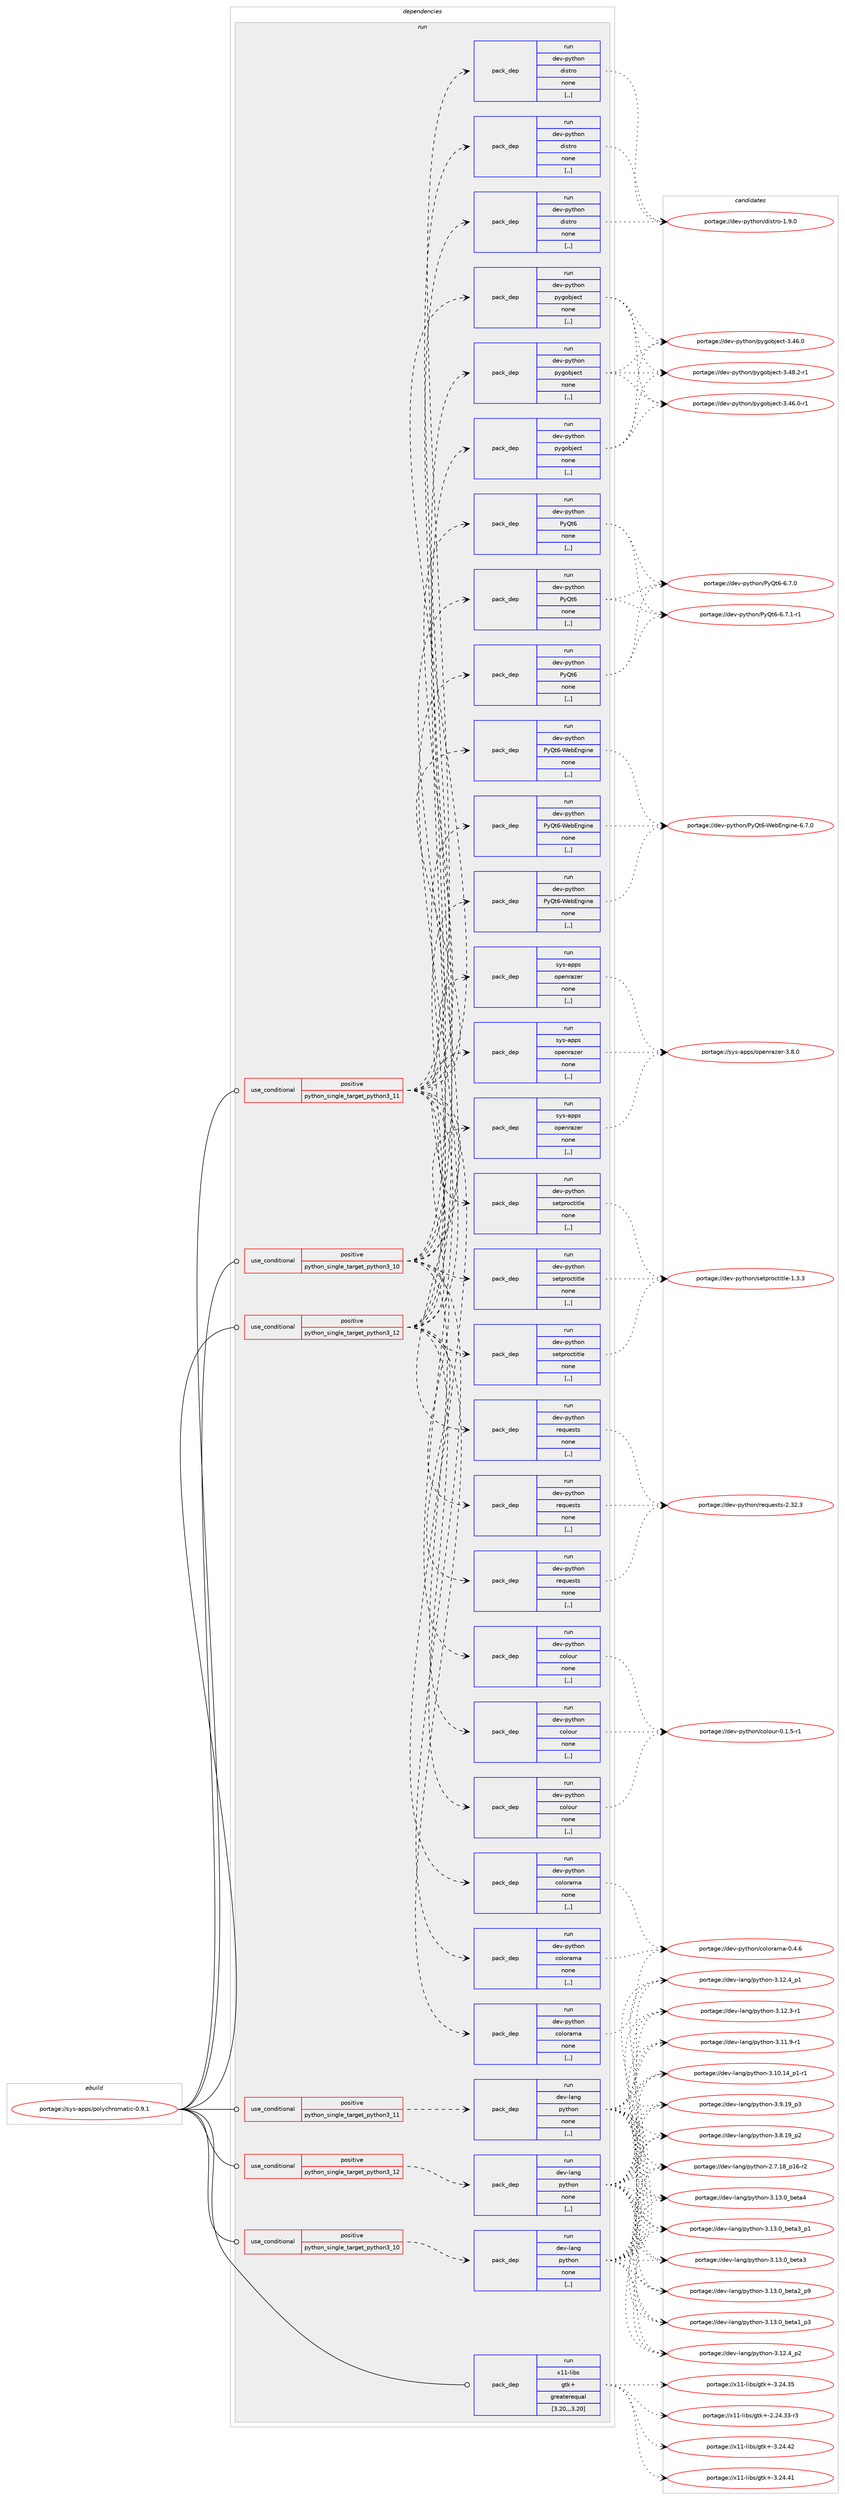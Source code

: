 digraph prolog {

# *************
# Graph options
# *************

newrank=true;
concentrate=true;
compound=true;
graph [rankdir=LR,fontname=Helvetica,fontsize=10,ranksep=1.5];#, ranksep=2.5, nodesep=0.2];
edge  [arrowhead=vee];
node  [fontname=Helvetica,fontsize=10];

# **********
# The ebuild
# **********

subgraph cluster_leftcol {
color=gray;
label=<<i>ebuild</i>>;
id [label="portage://sys-apps/polychromatic-0.9.1", color=red, width=4, href="../sys-apps/polychromatic-0.9.1.svg"];
}

# ****************
# The dependencies
# ****************

subgraph cluster_midcol {
color=gray;
label=<<i>dependencies</i>>;
subgraph cluster_compile {
fillcolor="#eeeeee";
style=filled;
label=<<i>compile</i>>;
}
subgraph cluster_compileandrun {
fillcolor="#eeeeee";
style=filled;
label=<<i>compile and run</i>>;
}
subgraph cluster_run {
fillcolor="#eeeeee";
style=filled;
label=<<i>run</i>>;
subgraph cond111744 {
dependency422533 [label=<<TABLE BORDER="0" CELLBORDER="1" CELLSPACING="0" CELLPADDING="4"><TR><TD ROWSPAN="3" CELLPADDING="10">use_conditional</TD></TR><TR><TD>positive</TD></TR><TR><TD>python_single_target_python3_10</TD></TR></TABLE>>, shape=none, color=red];
subgraph pack307866 {
dependency422534 [label=<<TABLE BORDER="0" CELLBORDER="1" CELLSPACING="0" CELLPADDING="4" WIDTH="220"><TR><TD ROWSPAN="6" CELLPADDING="30">pack_dep</TD></TR><TR><TD WIDTH="110">run</TD></TR><TR><TD>dev-lang</TD></TR><TR><TD>python</TD></TR><TR><TD>none</TD></TR><TR><TD>[,,]</TD></TR></TABLE>>, shape=none, color=blue];
}
dependency422533:e -> dependency422534:w [weight=20,style="dashed",arrowhead="vee"];
}
id:e -> dependency422533:w [weight=20,style="solid",arrowhead="odot"];
subgraph cond111745 {
dependency422535 [label=<<TABLE BORDER="0" CELLBORDER="1" CELLSPACING="0" CELLPADDING="4"><TR><TD ROWSPAN="3" CELLPADDING="10">use_conditional</TD></TR><TR><TD>positive</TD></TR><TR><TD>python_single_target_python3_10</TD></TR></TABLE>>, shape=none, color=red];
subgraph pack307867 {
dependency422536 [label=<<TABLE BORDER="0" CELLBORDER="1" CELLSPACING="0" CELLPADDING="4" WIDTH="220"><TR><TD ROWSPAN="6" CELLPADDING="30">pack_dep</TD></TR><TR><TD WIDTH="110">run</TD></TR><TR><TD>dev-python</TD></TR><TR><TD>PyQt6-WebEngine</TD></TR><TR><TD>none</TD></TR><TR><TD>[,,]</TD></TR></TABLE>>, shape=none, color=blue];
}
dependency422535:e -> dependency422536:w [weight=20,style="dashed",arrowhead="vee"];
subgraph pack307868 {
dependency422537 [label=<<TABLE BORDER="0" CELLBORDER="1" CELLSPACING="0" CELLPADDING="4" WIDTH="220"><TR><TD ROWSPAN="6" CELLPADDING="30">pack_dep</TD></TR><TR><TD WIDTH="110">run</TD></TR><TR><TD>dev-python</TD></TR><TR><TD>PyQt6</TD></TR><TR><TD>none</TD></TR><TR><TD>[,,]</TD></TR></TABLE>>, shape=none, color=blue];
}
dependency422535:e -> dependency422537:w [weight=20,style="dashed",arrowhead="vee"];
subgraph pack307869 {
dependency422538 [label=<<TABLE BORDER="0" CELLBORDER="1" CELLSPACING="0" CELLPADDING="4" WIDTH="220"><TR><TD ROWSPAN="6" CELLPADDING="30">pack_dep</TD></TR><TR><TD WIDTH="110">run</TD></TR><TR><TD>dev-python</TD></TR><TR><TD>colorama</TD></TR><TR><TD>none</TD></TR><TR><TD>[,,]</TD></TR></TABLE>>, shape=none, color=blue];
}
dependency422535:e -> dependency422538:w [weight=20,style="dashed",arrowhead="vee"];
subgraph pack307870 {
dependency422539 [label=<<TABLE BORDER="0" CELLBORDER="1" CELLSPACING="0" CELLPADDING="4" WIDTH="220"><TR><TD ROWSPAN="6" CELLPADDING="30">pack_dep</TD></TR><TR><TD WIDTH="110">run</TD></TR><TR><TD>dev-python</TD></TR><TR><TD>colour</TD></TR><TR><TD>none</TD></TR><TR><TD>[,,]</TD></TR></TABLE>>, shape=none, color=blue];
}
dependency422535:e -> dependency422539:w [weight=20,style="dashed",arrowhead="vee"];
subgraph pack307871 {
dependency422540 [label=<<TABLE BORDER="0" CELLBORDER="1" CELLSPACING="0" CELLPADDING="4" WIDTH="220"><TR><TD ROWSPAN="6" CELLPADDING="30">pack_dep</TD></TR><TR><TD WIDTH="110">run</TD></TR><TR><TD>dev-python</TD></TR><TR><TD>distro</TD></TR><TR><TD>none</TD></TR><TR><TD>[,,]</TD></TR></TABLE>>, shape=none, color=blue];
}
dependency422535:e -> dependency422540:w [weight=20,style="dashed",arrowhead="vee"];
subgraph pack307872 {
dependency422541 [label=<<TABLE BORDER="0" CELLBORDER="1" CELLSPACING="0" CELLPADDING="4" WIDTH="220"><TR><TD ROWSPAN="6" CELLPADDING="30">pack_dep</TD></TR><TR><TD WIDTH="110">run</TD></TR><TR><TD>dev-python</TD></TR><TR><TD>pygobject</TD></TR><TR><TD>none</TD></TR><TR><TD>[,,]</TD></TR></TABLE>>, shape=none, color=blue];
}
dependency422535:e -> dependency422541:w [weight=20,style="dashed",arrowhead="vee"];
subgraph pack307873 {
dependency422542 [label=<<TABLE BORDER="0" CELLBORDER="1" CELLSPACING="0" CELLPADDING="4" WIDTH="220"><TR><TD ROWSPAN="6" CELLPADDING="30">pack_dep</TD></TR><TR><TD WIDTH="110">run</TD></TR><TR><TD>dev-python</TD></TR><TR><TD>requests</TD></TR><TR><TD>none</TD></TR><TR><TD>[,,]</TD></TR></TABLE>>, shape=none, color=blue];
}
dependency422535:e -> dependency422542:w [weight=20,style="dashed",arrowhead="vee"];
subgraph pack307874 {
dependency422543 [label=<<TABLE BORDER="0" CELLBORDER="1" CELLSPACING="0" CELLPADDING="4" WIDTH="220"><TR><TD ROWSPAN="6" CELLPADDING="30">pack_dep</TD></TR><TR><TD WIDTH="110">run</TD></TR><TR><TD>dev-python</TD></TR><TR><TD>setproctitle</TD></TR><TR><TD>none</TD></TR><TR><TD>[,,]</TD></TR></TABLE>>, shape=none, color=blue];
}
dependency422535:e -> dependency422543:w [weight=20,style="dashed",arrowhead="vee"];
subgraph pack307875 {
dependency422544 [label=<<TABLE BORDER="0" CELLBORDER="1" CELLSPACING="0" CELLPADDING="4" WIDTH="220"><TR><TD ROWSPAN="6" CELLPADDING="30">pack_dep</TD></TR><TR><TD WIDTH="110">run</TD></TR><TR><TD>sys-apps</TD></TR><TR><TD>openrazer</TD></TR><TR><TD>none</TD></TR><TR><TD>[,,]</TD></TR></TABLE>>, shape=none, color=blue];
}
dependency422535:e -> dependency422544:w [weight=20,style="dashed",arrowhead="vee"];
}
id:e -> dependency422535:w [weight=20,style="solid",arrowhead="odot"];
subgraph cond111746 {
dependency422545 [label=<<TABLE BORDER="0" CELLBORDER="1" CELLSPACING="0" CELLPADDING="4"><TR><TD ROWSPAN="3" CELLPADDING="10">use_conditional</TD></TR><TR><TD>positive</TD></TR><TR><TD>python_single_target_python3_11</TD></TR></TABLE>>, shape=none, color=red];
subgraph pack307876 {
dependency422546 [label=<<TABLE BORDER="0" CELLBORDER="1" CELLSPACING="0" CELLPADDING="4" WIDTH="220"><TR><TD ROWSPAN="6" CELLPADDING="30">pack_dep</TD></TR><TR><TD WIDTH="110">run</TD></TR><TR><TD>dev-lang</TD></TR><TR><TD>python</TD></TR><TR><TD>none</TD></TR><TR><TD>[,,]</TD></TR></TABLE>>, shape=none, color=blue];
}
dependency422545:e -> dependency422546:w [weight=20,style="dashed",arrowhead="vee"];
}
id:e -> dependency422545:w [weight=20,style="solid",arrowhead="odot"];
subgraph cond111747 {
dependency422547 [label=<<TABLE BORDER="0" CELLBORDER="1" CELLSPACING="0" CELLPADDING="4"><TR><TD ROWSPAN="3" CELLPADDING="10">use_conditional</TD></TR><TR><TD>positive</TD></TR><TR><TD>python_single_target_python3_11</TD></TR></TABLE>>, shape=none, color=red];
subgraph pack307877 {
dependency422548 [label=<<TABLE BORDER="0" CELLBORDER="1" CELLSPACING="0" CELLPADDING="4" WIDTH="220"><TR><TD ROWSPAN="6" CELLPADDING="30">pack_dep</TD></TR><TR><TD WIDTH="110">run</TD></TR><TR><TD>dev-python</TD></TR><TR><TD>PyQt6-WebEngine</TD></TR><TR><TD>none</TD></TR><TR><TD>[,,]</TD></TR></TABLE>>, shape=none, color=blue];
}
dependency422547:e -> dependency422548:w [weight=20,style="dashed",arrowhead="vee"];
subgraph pack307878 {
dependency422549 [label=<<TABLE BORDER="0" CELLBORDER="1" CELLSPACING="0" CELLPADDING="4" WIDTH="220"><TR><TD ROWSPAN="6" CELLPADDING="30">pack_dep</TD></TR><TR><TD WIDTH="110">run</TD></TR><TR><TD>dev-python</TD></TR><TR><TD>PyQt6</TD></TR><TR><TD>none</TD></TR><TR><TD>[,,]</TD></TR></TABLE>>, shape=none, color=blue];
}
dependency422547:e -> dependency422549:w [weight=20,style="dashed",arrowhead="vee"];
subgraph pack307879 {
dependency422550 [label=<<TABLE BORDER="0" CELLBORDER="1" CELLSPACING="0" CELLPADDING="4" WIDTH="220"><TR><TD ROWSPAN="6" CELLPADDING="30">pack_dep</TD></TR><TR><TD WIDTH="110">run</TD></TR><TR><TD>dev-python</TD></TR><TR><TD>colorama</TD></TR><TR><TD>none</TD></TR><TR><TD>[,,]</TD></TR></TABLE>>, shape=none, color=blue];
}
dependency422547:e -> dependency422550:w [weight=20,style="dashed",arrowhead="vee"];
subgraph pack307880 {
dependency422551 [label=<<TABLE BORDER="0" CELLBORDER="1" CELLSPACING="0" CELLPADDING="4" WIDTH="220"><TR><TD ROWSPAN="6" CELLPADDING="30">pack_dep</TD></TR><TR><TD WIDTH="110">run</TD></TR><TR><TD>dev-python</TD></TR><TR><TD>colour</TD></TR><TR><TD>none</TD></TR><TR><TD>[,,]</TD></TR></TABLE>>, shape=none, color=blue];
}
dependency422547:e -> dependency422551:w [weight=20,style="dashed",arrowhead="vee"];
subgraph pack307881 {
dependency422552 [label=<<TABLE BORDER="0" CELLBORDER="1" CELLSPACING="0" CELLPADDING="4" WIDTH="220"><TR><TD ROWSPAN="6" CELLPADDING="30">pack_dep</TD></TR><TR><TD WIDTH="110">run</TD></TR><TR><TD>dev-python</TD></TR><TR><TD>distro</TD></TR><TR><TD>none</TD></TR><TR><TD>[,,]</TD></TR></TABLE>>, shape=none, color=blue];
}
dependency422547:e -> dependency422552:w [weight=20,style="dashed",arrowhead="vee"];
subgraph pack307882 {
dependency422553 [label=<<TABLE BORDER="0" CELLBORDER="1" CELLSPACING="0" CELLPADDING="4" WIDTH="220"><TR><TD ROWSPAN="6" CELLPADDING="30">pack_dep</TD></TR><TR><TD WIDTH="110">run</TD></TR><TR><TD>dev-python</TD></TR><TR><TD>pygobject</TD></TR><TR><TD>none</TD></TR><TR><TD>[,,]</TD></TR></TABLE>>, shape=none, color=blue];
}
dependency422547:e -> dependency422553:w [weight=20,style="dashed",arrowhead="vee"];
subgraph pack307883 {
dependency422554 [label=<<TABLE BORDER="0" CELLBORDER="1" CELLSPACING="0" CELLPADDING="4" WIDTH="220"><TR><TD ROWSPAN="6" CELLPADDING="30">pack_dep</TD></TR><TR><TD WIDTH="110">run</TD></TR><TR><TD>dev-python</TD></TR><TR><TD>requests</TD></TR><TR><TD>none</TD></TR><TR><TD>[,,]</TD></TR></TABLE>>, shape=none, color=blue];
}
dependency422547:e -> dependency422554:w [weight=20,style="dashed",arrowhead="vee"];
subgraph pack307884 {
dependency422555 [label=<<TABLE BORDER="0" CELLBORDER="1" CELLSPACING="0" CELLPADDING="4" WIDTH="220"><TR><TD ROWSPAN="6" CELLPADDING="30">pack_dep</TD></TR><TR><TD WIDTH="110">run</TD></TR><TR><TD>dev-python</TD></TR><TR><TD>setproctitle</TD></TR><TR><TD>none</TD></TR><TR><TD>[,,]</TD></TR></TABLE>>, shape=none, color=blue];
}
dependency422547:e -> dependency422555:w [weight=20,style="dashed",arrowhead="vee"];
subgraph pack307885 {
dependency422556 [label=<<TABLE BORDER="0" CELLBORDER="1" CELLSPACING="0" CELLPADDING="4" WIDTH="220"><TR><TD ROWSPAN="6" CELLPADDING="30">pack_dep</TD></TR><TR><TD WIDTH="110">run</TD></TR><TR><TD>sys-apps</TD></TR><TR><TD>openrazer</TD></TR><TR><TD>none</TD></TR><TR><TD>[,,]</TD></TR></TABLE>>, shape=none, color=blue];
}
dependency422547:e -> dependency422556:w [weight=20,style="dashed",arrowhead="vee"];
}
id:e -> dependency422547:w [weight=20,style="solid",arrowhead="odot"];
subgraph cond111748 {
dependency422557 [label=<<TABLE BORDER="0" CELLBORDER="1" CELLSPACING="0" CELLPADDING="4"><TR><TD ROWSPAN="3" CELLPADDING="10">use_conditional</TD></TR><TR><TD>positive</TD></TR><TR><TD>python_single_target_python3_12</TD></TR></TABLE>>, shape=none, color=red];
subgraph pack307886 {
dependency422558 [label=<<TABLE BORDER="0" CELLBORDER="1" CELLSPACING="0" CELLPADDING="4" WIDTH="220"><TR><TD ROWSPAN="6" CELLPADDING="30">pack_dep</TD></TR><TR><TD WIDTH="110">run</TD></TR><TR><TD>dev-lang</TD></TR><TR><TD>python</TD></TR><TR><TD>none</TD></TR><TR><TD>[,,]</TD></TR></TABLE>>, shape=none, color=blue];
}
dependency422557:e -> dependency422558:w [weight=20,style="dashed",arrowhead="vee"];
}
id:e -> dependency422557:w [weight=20,style="solid",arrowhead="odot"];
subgraph cond111749 {
dependency422559 [label=<<TABLE BORDER="0" CELLBORDER="1" CELLSPACING="0" CELLPADDING="4"><TR><TD ROWSPAN="3" CELLPADDING="10">use_conditional</TD></TR><TR><TD>positive</TD></TR><TR><TD>python_single_target_python3_12</TD></TR></TABLE>>, shape=none, color=red];
subgraph pack307887 {
dependency422560 [label=<<TABLE BORDER="0" CELLBORDER="1" CELLSPACING="0" CELLPADDING="4" WIDTH="220"><TR><TD ROWSPAN="6" CELLPADDING="30">pack_dep</TD></TR><TR><TD WIDTH="110">run</TD></TR><TR><TD>dev-python</TD></TR><TR><TD>PyQt6-WebEngine</TD></TR><TR><TD>none</TD></TR><TR><TD>[,,]</TD></TR></TABLE>>, shape=none, color=blue];
}
dependency422559:e -> dependency422560:w [weight=20,style="dashed",arrowhead="vee"];
subgraph pack307888 {
dependency422561 [label=<<TABLE BORDER="0" CELLBORDER="1" CELLSPACING="0" CELLPADDING="4" WIDTH="220"><TR><TD ROWSPAN="6" CELLPADDING="30">pack_dep</TD></TR><TR><TD WIDTH="110">run</TD></TR><TR><TD>dev-python</TD></TR><TR><TD>PyQt6</TD></TR><TR><TD>none</TD></TR><TR><TD>[,,]</TD></TR></TABLE>>, shape=none, color=blue];
}
dependency422559:e -> dependency422561:w [weight=20,style="dashed",arrowhead="vee"];
subgraph pack307889 {
dependency422562 [label=<<TABLE BORDER="0" CELLBORDER="1" CELLSPACING="0" CELLPADDING="4" WIDTH="220"><TR><TD ROWSPAN="6" CELLPADDING="30">pack_dep</TD></TR><TR><TD WIDTH="110">run</TD></TR><TR><TD>dev-python</TD></TR><TR><TD>colorama</TD></TR><TR><TD>none</TD></TR><TR><TD>[,,]</TD></TR></TABLE>>, shape=none, color=blue];
}
dependency422559:e -> dependency422562:w [weight=20,style="dashed",arrowhead="vee"];
subgraph pack307890 {
dependency422563 [label=<<TABLE BORDER="0" CELLBORDER="1" CELLSPACING="0" CELLPADDING="4" WIDTH="220"><TR><TD ROWSPAN="6" CELLPADDING="30">pack_dep</TD></TR><TR><TD WIDTH="110">run</TD></TR><TR><TD>dev-python</TD></TR><TR><TD>colour</TD></TR><TR><TD>none</TD></TR><TR><TD>[,,]</TD></TR></TABLE>>, shape=none, color=blue];
}
dependency422559:e -> dependency422563:w [weight=20,style="dashed",arrowhead="vee"];
subgraph pack307891 {
dependency422564 [label=<<TABLE BORDER="0" CELLBORDER="1" CELLSPACING="0" CELLPADDING="4" WIDTH="220"><TR><TD ROWSPAN="6" CELLPADDING="30">pack_dep</TD></TR><TR><TD WIDTH="110">run</TD></TR><TR><TD>dev-python</TD></TR><TR><TD>distro</TD></TR><TR><TD>none</TD></TR><TR><TD>[,,]</TD></TR></TABLE>>, shape=none, color=blue];
}
dependency422559:e -> dependency422564:w [weight=20,style="dashed",arrowhead="vee"];
subgraph pack307892 {
dependency422565 [label=<<TABLE BORDER="0" CELLBORDER="1" CELLSPACING="0" CELLPADDING="4" WIDTH="220"><TR><TD ROWSPAN="6" CELLPADDING="30">pack_dep</TD></TR><TR><TD WIDTH="110">run</TD></TR><TR><TD>dev-python</TD></TR><TR><TD>pygobject</TD></TR><TR><TD>none</TD></TR><TR><TD>[,,]</TD></TR></TABLE>>, shape=none, color=blue];
}
dependency422559:e -> dependency422565:w [weight=20,style="dashed",arrowhead="vee"];
subgraph pack307893 {
dependency422566 [label=<<TABLE BORDER="0" CELLBORDER="1" CELLSPACING="0" CELLPADDING="4" WIDTH="220"><TR><TD ROWSPAN="6" CELLPADDING="30">pack_dep</TD></TR><TR><TD WIDTH="110">run</TD></TR><TR><TD>dev-python</TD></TR><TR><TD>requests</TD></TR><TR><TD>none</TD></TR><TR><TD>[,,]</TD></TR></TABLE>>, shape=none, color=blue];
}
dependency422559:e -> dependency422566:w [weight=20,style="dashed",arrowhead="vee"];
subgraph pack307894 {
dependency422567 [label=<<TABLE BORDER="0" CELLBORDER="1" CELLSPACING="0" CELLPADDING="4" WIDTH="220"><TR><TD ROWSPAN="6" CELLPADDING="30">pack_dep</TD></TR><TR><TD WIDTH="110">run</TD></TR><TR><TD>dev-python</TD></TR><TR><TD>setproctitle</TD></TR><TR><TD>none</TD></TR><TR><TD>[,,]</TD></TR></TABLE>>, shape=none, color=blue];
}
dependency422559:e -> dependency422567:w [weight=20,style="dashed",arrowhead="vee"];
subgraph pack307895 {
dependency422568 [label=<<TABLE BORDER="0" CELLBORDER="1" CELLSPACING="0" CELLPADDING="4" WIDTH="220"><TR><TD ROWSPAN="6" CELLPADDING="30">pack_dep</TD></TR><TR><TD WIDTH="110">run</TD></TR><TR><TD>sys-apps</TD></TR><TR><TD>openrazer</TD></TR><TR><TD>none</TD></TR><TR><TD>[,,]</TD></TR></TABLE>>, shape=none, color=blue];
}
dependency422559:e -> dependency422568:w [weight=20,style="dashed",arrowhead="vee"];
}
id:e -> dependency422559:w [weight=20,style="solid",arrowhead="odot"];
subgraph pack307896 {
dependency422569 [label=<<TABLE BORDER="0" CELLBORDER="1" CELLSPACING="0" CELLPADDING="4" WIDTH="220"><TR><TD ROWSPAN="6" CELLPADDING="30">pack_dep</TD></TR><TR><TD WIDTH="110">run</TD></TR><TR><TD>x11-libs</TD></TR><TR><TD>gtk+</TD></TR><TR><TD>greaterequal</TD></TR><TR><TD>[3.20,,,3.20]</TD></TR></TABLE>>, shape=none, color=blue];
}
id:e -> dependency422569:w [weight=20,style="solid",arrowhead="odot"];
}
}

# **************
# The candidates
# **************

subgraph cluster_choices {
rank=same;
color=gray;
label=<<i>candidates</i>>;

subgraph choice307866 {
color=black;
nodesep=1;
choice1001011184510897110103471121211161041111104551464951464895981011169752 [label="portage://dev-lang/python-3.13.0_beta4", color=red, width=4,href="../dev-lang/python-3.13.0_beta4.svg"];
choice10010111845108971101034711212111610411111045514649514648959810111697519511249 [label="portage://dev-lang/python-3.13.0_beta3_p1", color=red, width=4,href="../dev-lang/python-3.13.0_beta3_p1.svg"];
choice1001011184510897110103471121211161041111104551464951464895981011169751 [label="portage://dev-lang/python-3.13.0_beta3", color=red, width=4,href="../dev-lang/python-3.13.0_beta3.svg"];
choice10010111845108971101034711212111610411111045514649514648959810111697509511257 [label="portage://dev-lang/python-3.13.0_beta2_p9", color=red, width=4,href="../dev-lang/python-3.13.0_beta2_p9.svg"];
choice10010111845108971101034711212111610411111045514649514648959810111697499511251 [label="portage://dev-lang/python-3.13.0_beta1_p3", color=red, width=4,href="../dev-lang/python-3.13.0_beta1_p3.svg"];
choice100101118451089711010347112121116104111110455146495046529511250 [label="portage://dev-lang/python-3.12.4_p2", color=red, width=4,href="../dev-lang/python-3.12.4_p2.svg"];
choice100101118451089711010347112121116104111110455146495046529511249 [label="portage://dev-lang/python-3.12.4_p1", color=red, width=4,href="../dev-lang/python-3.12.4_p1.svg"];
choice100101118451089711010347112121116104111110455146495046514511449 [label="portage://dev-lang/python-3.12.3-r1", color=red, width=4,href="../dev-lang/python-3.12.3-r1.svg"];
choice100101118451089711010347112121116104111110455146494946574511449 [label="portage://dev-lang/python-3.11.9-r1", color=red, width=4,href="../dev-lang/python-3.11.9-r1.svg"];
choice100101118451089711010347112121116104111110455146494846495295112494511449 [label="portage://dev-lang/python-3.10.14_p1-r1", color=red, width=4,href="../dev-lang/python-3.10.14_p1-r1.svg"];
choice100101118451089711010347112121116104111110455146574649579511251 [label="portage://dev-lang/python-3.9.19_p3", color=red, width=4,href="../dev-lang/python-3.9.19_p3.svg"];
choice100101118451089711010347112121116104111110455146564649579511250 [label="portage://dev-lang/python-3.8.19_p2", color=red, width=4,href="../dev-lang/python-3.8.19_p2.svg"];
choice100101118451089711010347112121116104111110455046554649569511249544511450 [label="portage://dev-lang/python-2.7.18_p16-r2", color=red, width=4,href="../dev-lang/python-2.7.18_p16-r2.svg"];
dependency422534:e -> choice1001011184510897110103471121211161041111104551464951464895981011169752:w [style=dotted,weight="100"];
dependency422534:e -> choice10010111845108971101034711212111610411111045514649514648959810111697519511249:w [style=dotted,weight="100"];
dependency422534:e -> choice1001011184510897110103471121211161041111104551464951464895981011169751:w [style=dotted,weight="100"];
dependency422534:e -> choice10010111845108971101034711212111610411111045514649514648959810111697509511257:w [style=dotted,weight="100"];
dependency422534:e -> choice10010111845108971101034711212111610411111045514649514648959810111697499511251:w [style=dotted,weight="100"];
dependency422534:e -> choice100101118451089711010347112121116104111110455146495046529511250:w [style=dotted,weight="100"];
dependency422534:e -> choice100101118451089711010347112121116104111110455146495046529511249:w [style=dotted,weight="100"];
dependency422534:e -> choice100101118451089711010347112121116104111110455146495046514511449:w [style=dotted,weight="100"];
dependency422534:e -> choice100101118451089711010347112121116104111110455146494946574511449:w [style=dotted,weight="100"];
dependency422534:e -> choice100101118451089711010347112121116104111110455146494846495295112494511449:w [style=dotted,weight="100"];
dependency422534:e -> choice100101118451089711010347112121116104111110455146574649579511251:w [style=dotted,weight="100"];
dependency422534:e -> choice100101118451089711010347112121116104111110455146564649579511250:w [style=dotted,weight="100"];
dependency422534:e -> choice100101118451089711010347112121116104111110455046554649569511249544511450:w [style=dotted,weight="100"];
}
subgraph choice307867 {
color=black;
nodesep=1;
choice100101118451121211161041111104780121811165445871019869110103105110101455446554648 [label="portage://dev-python/PyQt6-WebEngine-6.7.0", color=red, width=4,href="../dev-python/PyQt6-WebEngine-6.7.0.svg"];
dependency422536:e -> choice100101118451121211161041111104780121811165445871019869110103105110101455446554648:w [style=dotted,weight="100"];
}
subgraph choice307868 {
color=black;
nodesep=1;
choice10010111845112121116104111110478012181116544554465546494511449 [label="portage://dev-python/PyQt6-6.7.1-r1", color=red, width=4,href="../dev-python/PyQt6-6.7.1-r1.svg"];
choice1001011184511212111610411111047801218111654455446554648 [label="portage://dev-python/PyQt6-6.7.0", color=red, width=4,href="../dev-python/PyQt6-6.7.0.svg"];
dependency422537:e -> choice10010111845112121116104111110478012181116544554465546494511449:w [style=dotted,weight="100"];
dependency422537:e -> choice1001011184511212111610411111047801218111654455446554648:w [style=dotted,weight="100"];
}
subgraph choice307869 {
color=black;
nodesep=1;
choice1001011184511212111610411111047991111081111149710997454846524654 [label="portage://dev-python/colorama-0.4.6", color=red, width=4,href="../dev-python/colorama-0.4.6.svg"];
dependency422538:e -> choice1001011184511212111610411111047991111081111149710997454846524654:w [style=dotted,weight="100"];
}
subgraph choice307870 {
color=black;
nodesep=1;
choice1001011184511212111610411111047991111081111171144548464946534511449 [label="portage://dev-python/colour-0.1.5-r1", color=red, width=4,href="../dev-python/colour-0.1.5-r1.svg"];
dependency422539:e -> choice1001011184511212111610411111047991111081111171144548464946534511449:w [style=dotted,weight="100"];
}
subgraph choice307871 {
color=black;
nodesep=1;
choice1001011184511212111610411111047100105115116114111454946574648 [label="portage://dev-python/distro-1.9.0", color=red, width=4,href="../dev-python/distro-1.9.0.svg"];
dependency422540:e -> choice1001011184511212111610411111047100105115116114111454946574648:w [style=dotted,weight="100"];
}
subgraph choice307872 {
color=black;
nodesep=1;
choice10010111845112121116104111110471121211031119810610199116455146525646504511449 [label="portage://dev-python/pygobject-3.48.2-r1", color=red, width=4,href="../dev-python/pygobject-3.48.2-r1.svg"];
choice10010111845112121116104111110471121211031119810610199116455146525446484511449 [label="portage://dev-python/pygobject-3.46.0-r1", color=red, width=4,href="../dev-python/pygobject-3.46.0-r1.svg"];
choice1001011184511212111610411111047112121103111981061019911645514652544648 [label="portage://dev-python/pygobject-3.46.0", color=red, width=4,href="../dev-python/pygobject-3.46.0.svg"];
dependency422541:e -> choice10010111845112121116104111110471121211031119810610199116455146525646504511449:w [style=dotted,weight="100"];
dependency422541:e -> choice10010111845112121116104111110471121211031119810610199116455146525446484511449:w [style=dotted,weight="100"];
dependency422541:e -> choice1001011184511212111610411111047112121103111981061019911645514652544648:w [style=dotted,weight="100"];
}
subgraph choice307873 {
color=black;
nodesep=1;
choice100101118451121211161041111104711410111311710111511611545504651504651 [label="portage://dev-python/requests-2.32.3", color=red, width=4,href="../dev-python/requests-2.32.3.svg"];
dependency422542:e -> choice100101118451121211161041111104711410111311710111511611545504651504651:w [style=dotted,weight="100"];
}
subgraph choice307874 {
color=black;
nodesep=1;
choice100101118451121211161041111104711510111611211411199116105116108101454946514651 [label="portage://dev-python/setproctitle-1.3.3", color=red, width=4,href="../dev-python/setproctitle-1.3.3.svg"];
dependency422543:e -> choice100101118451121211161041111104711510111611211411199116105116108101454946514651:w [style=dotted,weight="100"];
}
subgraph choice307875 {
color=black;
nodesep=1;
choice11512111545971121121154711111210111011497122101114455146564648 [label="portage://sys-apps/openrazer-3.8.0", color=red, width=4,href="../sys-apps/openrazer-3.8.0.svg"];
dependency422544:e -> choice11512111545971121121154711111210111011497122101114455146564648:w [style=dotted,weight="100"];
}
subgraph choice307876 {
color=black;
nodesep=1;
choice1001011184510897110103471121211161041111104551464951464895981011169752 [label="portage://dev-lang/python-3.13.0_beta4", color=red, width=4,href="../dev-lang/python-3.13.0_beta4.svg"];
choice10010111845108971101034711212111610411111045514649514648959810111697519511249 [label="portage://dev-lang/python-3.13.0_beta3_p1", color=red, width=4,href="../dev-lang/python-3.13.0_beta3_p1.svg"];
choice1001011184510897110103471121211161041111104551464951464895981011169751 [label="portage://dev-lang/python-3.13.0_beta3", color=red, width=4,href="../dev-lang/python-3.13.0_beta3.svg"];
choice10010111845108971101034711212111610411111045514649514648959810111697509511257 [label="portage://dev-lang/python-3.13.0_beta2_p9", color=red, width=4,href="../dev-lang/python-3.13.0_beta2_p9.svg"];
choice10010111845108971101034711212111610411111045514649514648959810111697499511251 [label="portage://dev-lang/python-3.13.0_beta1_p3", color=red, width=4,href="../dev-lang/python-3.13.0_beta1_p3.svg"];
choice100101118451089711010347112121116104111110455146495046529511250 [label="portage://dev-lang/python-3.12.4_p2", color=red, width=4,href="../dev-lang/python-3.12.4_p2.svg"];
choice100101118451089711010347112121116104111110455146495046529511249 [label="portage://dev-lang/python-3.12.4_p1", color=red, width=4,href="../dev-lang/python-3.12.4_p1.svg"];
choice100101118451089711010347112121116104111110455146495046514511449 [label="portage://dev-lang/python-3.12.3-r1", color=red, width=4,href="../dev-lang/python-3.12.3-r1.svg"];
choice100101118451089711010347112121116104111110455146494946574511449 [label="portage://dev-lang/python-3.11.9-r1", color=red, width=4,href="../dev-lang/python-3.11.9-r1.svg"];
choice100101118451089711010347112121116104111110455146494846495295112494511449 [label="portage://dev-lang/python-3.10.14_p1-r1", color=red, width=4,href="../dev-lang/python-3.10.14_p1-r1.svg"];
choice100101118451089711010347112121116104111110455146574649579511251 [label="portage://dev-lang/python-3.9.19_p3", color=red, width=4,href="../dev-lang/python-3.9.19_p3.svg"];
choice100101118451089711010347112121116104111110455146564649579511250 [label="portage://dev-lang/python-3.8.19_p2", color=red, width=4,href="../dev-lang/python-3.8.19_p2.svg"];
choice100101118451089711010347112121116104111110455046554649569511249544511450 [label="portage://dev-lang/python-2.7.18_p16-r2", color=red, width=4,href="../dev-lang/python-2.7.18_p16-r2.svg"];
dependency422546:e -> choice1001011184510897110103471121211161041111104551464951464895981011169752:w [style=dotted,weight="100"];
dependency422546:e -> choice10010111845108971101034711212111610411111045514649514648959810111697519511249:w [style=dotted,weight="100"];
dependency422546:e -> choice1001011184510897110103471121211161041111104551464951464895981011169751:w [style=dotted,weight="100"];
dependency422546:e -> choice10010111845108971101034711212111610411111045514649514648959810111697509511257:w [style=dotted,weight="100"];
dependency422546:e -> choice10010111845108971101034711212111610411111045514649514648959810111697499511251:w [style=dotted,weight="100"];
dependency422546:e -> choice100101118451089711010347112121116104111110455146495046529511250:w [style=dotted,weight="100"];
dependency422546:e -> choice100101118451089711010347112121116104111110455146495046529511249:w [style=dotted,weight="100"];
dependency422546:e -> choice100101118451089711010347112121116104111110455146495046514511449:w [style=dotted,weight="100"];
dependency422546:e -> choice100101118451089711010347112121116104111110455146494946574511449:w [style=dotted,weight="100"];
dependency422546:e -> choice100101118451089711010347112121116104111110455146494846495295112494511449:w [style=dotted,weight="100"];
dependency422546:e -> choice100101118451089711010347112121116104111110455146574649579511251:w [style=dotted,weight="100"];
dependency422546:e -> choice100101118451089711010347112121116104111110455146564649579511250:w [style=dotted,weight="100"];
dependency422546:e -> choice100101118451089711010347112121116104111110455046554649569511249544511450:w [style=dotted,weight="100"];
}
subgraph choice307877 {
color=black;
nodesep=1;
choice100101118451121211161041111104780121811165445871019869110103105110101455446554648 [label="portage://dev-python/PyQt6-WebEngine-6.7.0", color=red, width=4,href="../dev-python/PyQt6-WebEngine-6.7.0.svg"];
dependency422548:e -> choice100101118451121211161041111104780121811165445871019869110103105110101455446554648:w [style=dotted,weight="100"];
}
subgraph choice307878 {
color=black;
nodesep=1;
choice10010111845112121116104111110478012181116544554465546494511449 [label="portage://dev-python/PyQt6-6.7.1-r1", color=red, width=4,href="../dev-python/PyQt6-6.7.1-r1.svg"];
choice1001011184511212111610411111047801218111654455446554648 [label="portage://dev-python/PyQt6-6.7.0", color=red, width=4,href="../dev-python/PyQt6-6.7.0.svg"];
dependency422549:e -> choice10010111845112121116104111110478012181116544554465546494511449:w [style=dotted,weight="100"];
dependency422549:e -> choice1001011184511212111610411111047801218111654455446554648:w [style=dotted,weight="100"];
}
subgraph choice307879 {
color=black;
nodesep=1;
choice1001011184511212111610411111047991111081111149710997454846524654 [label="portage://dev-python/colorama-0.4.6", color=red, width=4,href="../dev-python/colorama-0.4.6.svg"];
dependency422550:e -> choice1001011184511212111610411111047991111081111149710997454846524654:w [style=dotted,weight="100"];
}
subgraph choice307880 {
color=black;
nodesep=1;
choice1001011184511212111610411111047991111081111171144548464946534511449 [label="portage://dev-python/colour-0.1.5-r1", color=red, width=4,href="../dev-python/colour-0.1.5-r1.svg"];
dependency422551:e -> choice1001011184511212111610411111047991111081111171144548464946534511449:w [style=dotted,weight="100"];
}
subgraph choice307881 {
color=black;
nodesep=1;
choice1001011184511212111610411111047100105115116114111454946574648 [label="portage://dev-python/distro-1.9.0", color=red, width=4,href="../dev-python/distro-1.9.0.svg"];
dependency422552:e -> choice1001011184511212111610411111047100105115116114111454946574648:w [style=dotted,weight="100"];
}
subgraph choice307882 {
color=black;
nodesep=1;
choice10010111845112121116104111110471121211031119810610199116455146525646504511449 [label="portage://dev-python/pygobject-3.48.2-r1", color=red, width=4,href="../dev-python/pygobject-3.48.2-r1.svg"];
choice10010111845112121116104111110471121211031119810610199116455146525446484511449 [label="portage://dev-python/pygobject-3.46.0-r1", color=red, width=4,href="../dev-python/pygobject-3.46.0-r1.svg"];
choice1001011184511212111610411111047112121103111981061019911645514652544648 [label="portage://dev-python/pygobject-3.46.0", color=red, width=4,href="../dev-python/pygobject-3.46.0.svg"];
dependency422553:e -> choice10010111845112121116104111110471121211031119810610199116455146525646504511449:w [style=dotted,weight="100"];
dependency422553:e -> choice10010111845112121116104111110471121211031119810610199116455146525446484511449:w [style=dotted,weight="100"];
dependency422553:e -> choice1001011184511212111610411111047112121103111981061019911645514652544648:w [style=dotted,weight="100"];
}
subgraph choice307883 {
color=black;
nodesep=1;
choice100101118451121211161041111104711410111311710111511611545504651504651 [label="portage://dev-python/requests-2.32.3", color=red, width=4,href="../dev-python/requests-2.32.3.svg"];
dependency422554:e -> choice100101118451121211161041111104711410111311710111511611545504651504651:w [style=dotted,weight="100"];
}
subgraph choice307884 {
color=black;
nodesep=1;
choice100101118451121211161041111104711510111611211411199116105116108101454946514651 [label="portage://dev-python/setproctitle-1.3.3", color=red, width=4,href="../dev-python/setproctitle-1.3.3.svg"];
dependency422555:e -> choice100101118451121211161041111104711510111611211411199116105116108101454946514651:w [style=dotted,weight="100"];
}
subgraph choice307885 {
color=black;
nodesep=1;
choice11512111545971121121154711111210111011497122101114455146564648 [label="portage://sys-apps/openrazer-3.8.0", color=red, width=4,href="../sys-apps/openrazer-3.8.0.svg"];
dependency422556:e -> choice11512111545971121121154711111210111011497122101114455146564648:w [style=dotted,weight="100"];
}
subgraph choice307886 {
color=black;
nodesep=1;
choice1001011184510897110103471121211161041111104551464951464895981011169752 [label="portage://dev-lang/python-3.13.0_beta4", color=red, width=4,href="../dev-lang/python-3.13.0_beta4.svg"];
choice10010111845108971101034711212111610411111045514649514648959810111697519511249 [label="portage://dev-lang/python-3.13.0_beta3_p1", color=red, width=4,href="../dev-lang/python-3.13.0_beta3_p1.svg"];
choice1001011184510897110103471121211161041111104551464951464895981011169751 [label="portage://dev-lang/python-3.13.0_beta3", color=red, width=4,href="../dev-lang/python-3.13.0_beta3.svg"];
choice10010111845108971101034711212111610411111045514649514648959810111697509511257 [label="portage://dev-lang/python-3.13.0_beta2_p9", color=red, width=4,href="../dev-lang/python-3.13.0_beta2_p9.svg"];
choice10010111845108971101034711212111610411111045514649514648959810111697499511251 [label="portage://dev-lang/python-3.13.0_beta1_p3", color=red, width=4,href="../dev-lang/python-3.13.0_beta1_p3.svg"];
choice100101118451089711010347112121116104111110455146495046529511250 [label="portage://dev-lang/python-3.12.4_p2", color=red, width=4,href="../dev-lang/python-3.12.4_p2.svg"];
choice100101118451089711010347112121116104111110455146495046529511249 [label="portage://dev-lang/python-3.12.4_p1", color=red, width=4,href="../dev-lang/python-3.12.4_p1.svg"];
choice100101118451089711010347112121116104111110455146495046514511449 [label="portage://dev-lang/python-3.12.3-r1", color=red, width=4,href="../dev-lang/python-3.12.3-r1.svg"];
choice100101118451089711010347112121116104111110455146494946574511449 [label="portage://dev-lang/python-3.11.9-r1", color=red, width=4,href="../dev-lang/python-3.11.9-r1.svg"];
choice100101118451089711010347112121116104111110455146494846495295112494511449 [label="portage://dev-lang/python-3.10.14_p1-r1", color=red, width=4,href="../dev-lang/python-3.10.14_p1-r1.svg"];
choice100101118451089711010347112121116104111110455146574649579511251 [label="portage://dev-lang/python-3.9.19_p3", color=red, width=4,href="../dev-lang/python-3.9.19_p3.svg"];
choice100101118451089711010347112121116104111110455146564649579511250 [label="portage://dev-lang/python-3.8.19_p2", color=red, width=4,href="../dev-lang/python-3.8.19_p2.svg"];
choice100101118451089711010347112121116104111110455046554649569511249544511450 [label="portage://dev-lang/python-2.7.18_p16-r2", color=red, width=4,href="../dev-lang/python-2.7.18_p16-r2.svg"];
dependency422558:e -> choice1001011184510897110103471121211161041111104551464951464895981011169752:w [style=dotted,weight="100"];
dependency422558:e -> choice10010111845108971101034711212111610411111045514649514648959810111697519511249:w [style=dotted,weight="100"];
dependency422558:e -> choice1001011184510897110103471121211161041111104551464951464895981011169751:w [style=dotted,weight="100"];
dependency422558:e -> choice10010111845108971101034711212111610411111045514649514648959810111697509511257:w [style=dotted,weight="100"];
dependency422558:e -> choice10010111845108971101034711212111610411111045514649514648959810111697499511251:w [style=dotted,weight="100"];
dependency422558:e -> choice100101118451089711010347112121116104111110455146495046529511250:w [style=dotted,weight="100"];
dependency422558:e -> choice100101118451089711010347112121116104111110455146495046529511249:w [style=dotted,weight="100"];
dependency422558:e -> choice100101118451089711010347112121116104111110455146495046514511449:w [style=dotted,weight="100"];
dependency422558:e -> choice100101118451089711010347112121116104111110455146494946574511449:w [style=dotted,weight="100"];
dependency422558:e -> choice100101118451089711010347112121116104111110455146494846495295112494511449:w [style=dotted,weight="100"];
dependency422558:e -> choice100101118451089711010347112121116104111110455146574649579511251:w [style=dotted,weight="100"];
dependency422558:e -> choice100101118451089711010347112121116104111110455146564649579511250:w [style=dotted,weight="100"];
dependency422558:e -> choice100101118451089711010347112121116104111110455046554649569511249544511450:w [style=dotted,weight="100"];
}
subgraph choice307887 {
color=black;
nodesep=1;
choice100101118451121211161041111104780121811165445871019869110103105110101455446554648 [label="portage://dev-python/PyQt6-WebEngine-6.7.0", color=red, width=4,href="../dev-python/PyQt6-WebEngine-6.7.0.svg"];
dependency422560:e -> choice100101118451121211161041111104780121811165445871019869110103105110101455446554648:w [style=dotted,weight="100"];
}
subgraph choice307888 {
color=black;
nodesep=1;
choice10010111845112121116104111110478012181116544554465546494511449 [label="portage://dev-python/PyQt6-6.7.1-r1", color=red, width=4,href="../dev-python/PyQt6-6.7.1-r1.svg"];
choice1001011184511212111610411111047801218111654455446554648 [label="portage://dev-python/PyQt6-6.7.0", color=red, width=4,href="../dev-python/PyQt6-6.7.0.svg"];
dependency422561:e -> choice10010111845112121116104111110478012181116544554465546494511449:w [style=dotted,weight="100"];
dependency422561:e -> choice1001011184511212111610411111047801218111654455446554648:w [style=dotted,weight="100"];
}
subgraph choice307889 {
color=black;
nodesep=1;
choice1001011184511212111610411111047991111081111149710997454846524654 [label="portage://dev-python/colorama-0.4.6", color=red, width=4,href="../dev-python/colorama-0.4.6.svg"];
dependency422562:e -> choice1001011184511212111610411111047991111081111149710997454846524654:w [style=dotted,weight="100"];
}
subgraph choice307890 {
color=black;
nodesep=1;
choice1001011184511212111610411111047991111081111171144548464946534511449 [label="portage://dev-python/colour-0.1.5-r1", color=red, width=4,href="../dev-python/colour-0.1.5-r1.svg"];
dependency422563:e -> choice1001011184511212111610411111047991111081111171144548464946534511449:w [style=dotted,weight="100"];
}
subgraph choice307891 {
color=black;
nodesep=1;
choice1001011184511212111610411111047100105115116114111454946574648 [label="portage://dev-python/distro-1.9.0", color=red, width=4,href="../dev-python/distro-1.9.0.svg"];
dependency422564:e -> choice1001011184511212111610411111047100105115116114111454946574648:w [style=dotted,weight="100"];
}
subgraph choice307892 {
color=black;
nodesep=1;
choice10010111845112121116104111110471121211031119810610199116455146525646504511449 [label="portage://dev-python/pygobject-3.48.2-r1", color=red, width=4,href="../dev-python/pygobject-3.48.2-r1.svg"];
choice10010111845112121116104111110471121211031119810610199116455146525446484511449 [label="portage://dev-python/pygobject-3.46.0-r1", color=red, width=4,href="../dev-python/pygobject-3.46.0-r1.svg"];
choice1001011184511212111610411111047112121103111981061019911645514652544648 [label="portage://dev-python/pygobject-3.46.0", color=red, width=4,href="../dev-python/pygobject-3.46.0.svg"];
dependency422565:e -> choice10010111845112121116104111110471121211031119810610199116455146525646504511449:w [style=dotted,weight="100"];
dependency422565:e -> choice10010111845112121116104111110471121211031119810610199116455146525446484511449:w [style=dotted,weight="100"];
dependency422565:e -> choice1001011184511212111610411111047112121103111981061019911645514652544648:w [style=dotted,weight="100"];
}
subgraph choice307893 {
color=black;
nodesep=1;
choice100101118451121211161041111104711410111311710111511611545504651504651 [label="portage://dev-python/requests-2.32.3", color=red, width=4,href="../dev-python/requests-2.32.3.svg"];
dependency422566:e -> choice100101118451121211161041111104711410111311710111511611545504651504651:w [style=dotted,weight="100"];
}
subgraph choice307894 {
color=black;
nodesep=1;
choice100101118451121211161041111104711510111611211411199116105116108101454946514651 [label="portage://dev-python/setproctitle-1.3.3", color=red, width=4,href="../dev-python/setproctitle-1.3.3.svg"];
dependency422567:e -> choice100101118451121211161041111104711510111611211411199116105116108101454946514651:w [style=dotted,weight="100"];
}
subgraph choice307895 {
color=black;
nodesep=1;
choice11512111545971121121154711111210111011497122101114455146564648 [label="portage://sys-apps/openrazer-3.8.0", color=red, width=4,href="../sys-apps/openrazer-3.8.0.svg"];
dependency422568:e -> choice11512111545971121121154711111210111011497122101114455146564648:w [style=dotted,weight="100"];
}
subgraph choice307896 {
color=black;
nodesep=1;
choice1204949451081059811547103116107434551465052465250 [label="portage://x11-libs/gtk+-3.24.42", color=red, width=4,href="../x11-libs/gtk+-3.24.42.svg"];
choice1204949451081059811547103116107434551465052465249 [label="portage://x11-libs/gtk+-3.24.41", color=red, width=4,href="../x11-libs/gtk+-3.24.41.svg"];
choice1204949451081059811547103116107434551465052465153 [label="portage://x11-libs/gtk+-3.24.35", color=red, width=4,href="../x11-libs/gtk+-3.24.35.svg"];
choice12049494510810598115471031161074345504650524651514511451 [label="portage://x11-libs/gtk+-2.24.33-r3", color=red, width=4,href="../x11-libs/gtk+-2.24.33-r3.svg"];
dependency422569:e -> choice1204949451081059811547103116107434551465052465250:w [style=dotted,weight="100"];
dependency422569:e -> choice1204949451081059811547103116107434551465052465249:w [style=dotted,weight="100"];
dependency422569:e -> choice1204949451081059811547103116107434551465052465153:w [style=dotted,weight="100"];
dependency422569:e -> choice12049494510810598115471031161074345504650524651514511451:w [style=dotted,weight="100"];
}
}

}
